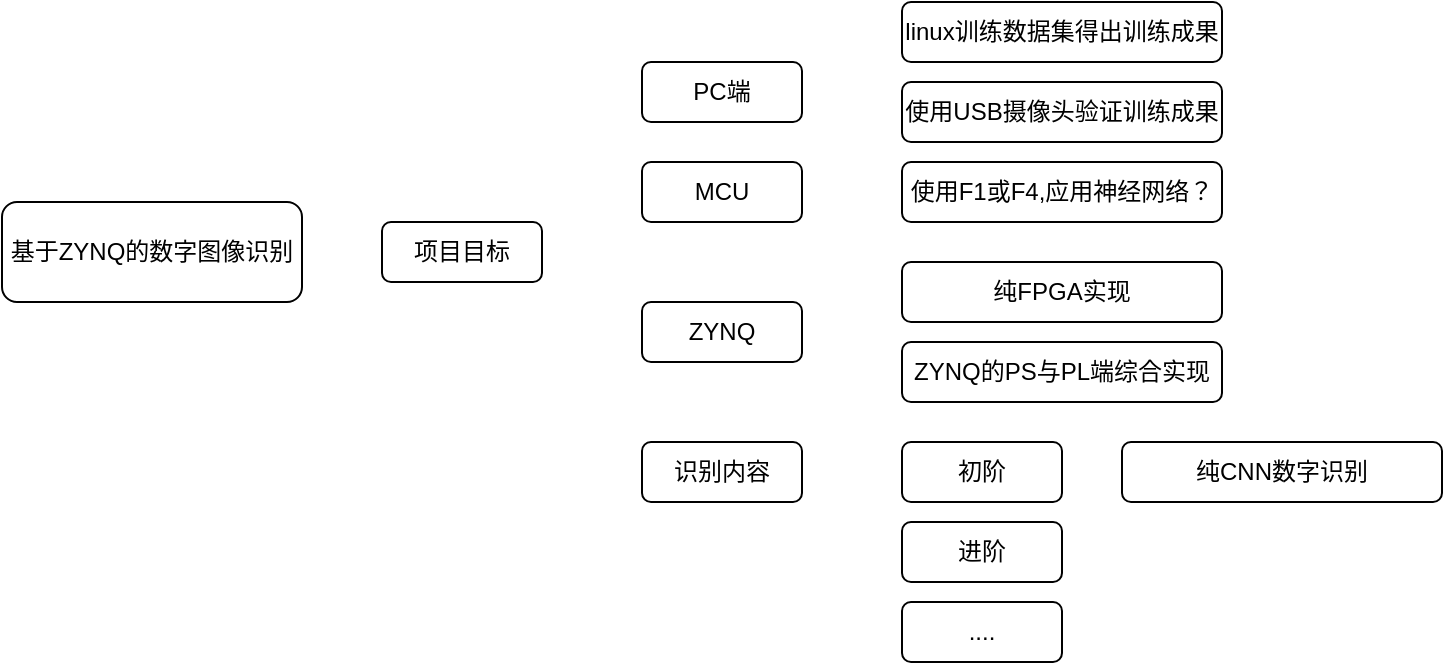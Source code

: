 <mxfile version="21.3.7" type="github">
  <diagram name="第 1 页" id="kXesfWX5XI_959Thf6u9">
    <mxGraphModel dx="939" dy="597" grid="1" gridSize="10" guides="1" tooltips="1" connect="0" arrows="0" fold="1" page="1" pageScale="1" pageWidth="827" pageHeight="1169" math="0" shadow="0">
      <root>
        <mxCell id="0" />
        <mxCell id="1" parent="0" />
        <mxCell id="pYRtsMFCKtRV7iMBoChb-1" value="基于ZYNQ的数字图像识别" style="rounded=1;whiteSpace=wrap;html=1;" vertex="1" parent="1">
          <mxGeometry x="40" y="250" width="150" height="50" as="geometry" />
        </mxCell>
        <mxCell id="pYRtsMFCKtRV7iMBoChb-3" value="项目目标" style="rounded=1;whiteSpace=wrap;html=1;" vertex="1" parent="1">
          <mxGeometry x="230" y="260" width="80" height="30" as="geometry" />
        </mxCell>
        <mxCell id="pYRtsMFCKtRV7iMBoChb-7" value="PC端" style="rounded=1;whiteSpace=wrap;html=1;" vertex="1" parent="1">
          <mxGeometry x="360" y="180" width="80" height="30" as="geometry" />
        </mxCell>
        <mxCell id="pYRtsMFCKtRV7iMBoChb-8" value="MCU" style="rounded=1;whiteSpace=wrap;html=1;" vertex="1" parent="1">
          <mxGeometry x="360" y="230" width="80" height="30" as="geometry" />
        </mxCell>
        <mxCell id="pYRtsMFCKtRV7iMBoChb-9" value="ZYNQ" style="rounded=1;whiteSpace=wrap;html=1;" vertex="1" parent="1">
          <mxGeometry x="360" y="300" width="80" height="30" as="geometry" />
        </mxCell>
        <mxCell id="pYRtsMFCKtRV7iMBoChb-10" value="识别内容" style="rounded=1;whiteSpace=wrap;html=1;" vertex="1" parent="1">
          <mxGeometry x="360" y="370" width="80" height="30" as="geometry" />
        </mxCell>
        <mxCell id="pYRtsMFCKtRV7iMBoChb-11" value="linux训练数据集得出训练成果" style="rounded=1;whiteSpace=wrap;html=1;" vertex="1" parent="1">
          <mxGeometry x="490" y="150" width="160" height="30" as="geometry" />
        </mxCell>
        <mxCell id="pYRtsMFCKtRV7iMBoChb-12" value="使用USB摄像头验证训练成果" style="rounded=1;whiteSpace=wrap;html=1;" vertex="1" parent="1">
          <mxGeometry x="490" y="190" width="160" height="30" as="geometry" />
        </mxCell>
        <mxCell id="pYRtsMFCKtRV7iMBoChb-13" value="使用F1或F4,应用神经网络？" style="rounded=1;whiteSpace=wrap;html=1;" vertex="1" parent="1">
          <mxGeometry x="490" y="230" width="160" height="30" as="geometry" />
        </mxCell>
        <mxCell id="pYRtsMFCKtRV7iMBoChb-14" value="纯FPGA实现" style="rounded=1;whiteSpace=wrap;html=1;" vertex="1" parent="1">
          <mxGeometry x="490" y="280" width="160" height="30" as="geometry" />
        </mxCell>
        <mxCell id="pYRtsMFCKtRV7iMBoChb-15" value="ZYNQ的PS与PL端综合实现" style="rounded=1;whiteSpace=wrap;html=1;" vertex="1" parent="1">
          <mxGeometry x="490" y="320" width="160" height="30" as="geometry" />
        </mxCell>
        <mxCell id="pYRtsMFCKtRV7iMBoChb-16" value="初阶" style="rounded=1;whiteSpace=wrap;html=1;" vertex="1" parent="1">
          <mxGeometry x="490" y="370" width="80" height="30" as="geometry" />
        </mxCell>
        <mxCell id="pYRtsMFCKtRV7iMBoChb-17" value="进阶" style="rounded=1;whiteSpace=wrap;html=1;" vertex="1" parent="1">
          <mxGeometry x="490" y="410" width="80" height="30" as="geometry" />
        </mxCell>
        <mxCell id="pYRtsMFCKtRV7iMBoChb-18" value="...." style="rounded=1;whiteSpace=wrap;html=1;" vertex="1" parent="1">
          <mxGeometry x="490" y="450" width="80" height="30" as="geometry" />
        </mxCell>
        <mxCell id="pYRtsMFCKtRV7iMBoChb-19" value="纯CNN数字识别" style="rounded=1;whiteSpace=wrap;html=1;" vertex="1" parent="1">
          <mxGeometry x="600" y="370" width="160" height="30" as="geometry" />
        </mxCell>
      </root>
    </mxGraphModel>
  </diagram>
</mxfile>
